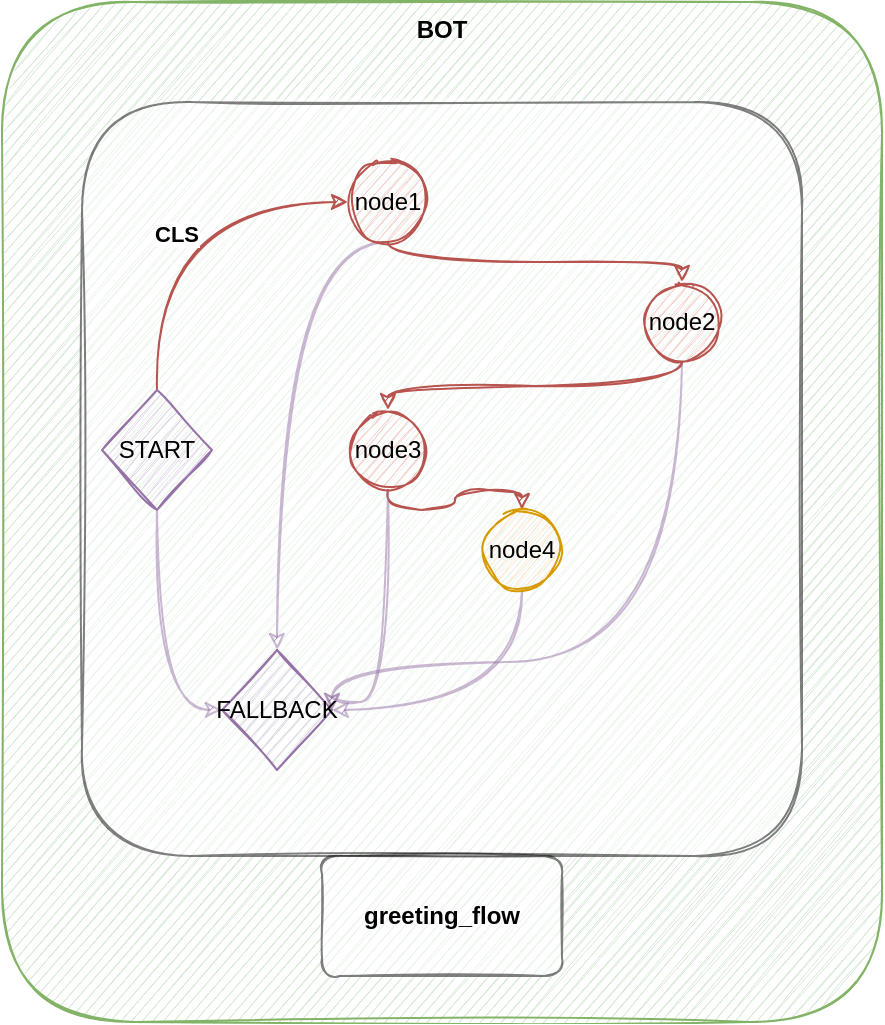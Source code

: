 <mxfile scale="20" border="0"><diagram id="rbImLL0oNeTYmnzgyJK0" name="Page-1"><mxGraphModel dx="1389" dy="1654" grid="1" gridSize="10" guides="1" tooltips="1" connect="1" arrows="1" fold="1" page="1" pageScale="1" pageWidth="413" pageHeight="583" math="0" shadow="0"><root><mxCell id="0"/><mxCell id="1" parent="0"/><mxCell id="35" value="&lt;b&gt;BOT&lt;/b&gt;" style="rounded=1;whiteSpace=wrap;html=1;sketch=1;fontStyle=0;fillColor=#d5e8d4;strokeColor=#82b366;verticalAlign=top;" parent="1" vertex="1"><mxGeometry x="200" y="-1090" width="440" height="510" as="geometry"/></mxCell><mxCell id="90" value="" style="rounded=1;whiteSpace=wrap;html=1;sketch=1;opacity=50;" parent="1" vertex="1"><mxGeometry x="240" y="-1040" width="360" height="377" as="geometry"/></mxCell><mxCell id="43" style="edgeStyle=orthogonalEdgeStyle;curved=1;sketch=1;html=1;exitX=0.5;exitY=1;exitDx=0;exitDy=0;entryX=0.5;entryY=0;entryDx=0;entryDy=0;fillColor=#f8cecc;strokeColor=#b85450;" parent="1" source="40" target="42" edge="1"><mxGeometry relative="1" as="geometry"/></mxCell><mxCell id="76" style="edgeStyle=orthogonalEdgeStyle;html=1;exitX=0.5;exitY=1;exitDx=0;exitDy=0;strokeColor=#9673a6;entryX=0.5;entryY=0;entryDx=0;entryDy=0;curved=1;sketch=1;fillColor=#e1d5e7;opacity=50;" parent="1" source="40" target="74" edge="1"><mxGeometry relative="1" as="geometry"><mxPoint x="850" y="-889.259" as="targetPoint"/><Array as="points"><mxPoint x="338" y="-970"/></Array></mxGeometry></mxCell><mxCell id="40" value="node1" style="ellipse;whiteSpace=wrap;html=1;aspect=fixed;fillColor=#f8cecc;strokeColor=#b85450;sketch=1;" parent="1" vertex="1"><mxGeometry x="373" y="-1010" width="40" height="40" as="geometry"/></mxCell><mxCell id="45" style="edgeStyle=orthogonalEdgeStyle;curved=1;sketch=1;html=1;exitX=0.5;exitY=1;exitDx=0;exitDy=0;entryX=0.5;entryY=0;entryDx=0;entryDy=0;fillColor=#f8cecc;strokeColor=#b85450;" parent="1" source="42" target="44" edge="1"><mxGeometry relative="1" as="geometry"/></mxCell><mxCell id="77" style="edgeStyle=orthogonalEdgeStyle;html=1;exitX=0.5;exitY=1;exitDx=0;exitDy=0;strokeColor=#9673a6;entryX=1;entryY=0.5;entryDx=0;entryDy=0;curved=1;sketch=1;fillColor=#e1d5e7;opacity=50;" parent="1" source="42" target="74" edge="1"><mxGeometry relative="1" as="geometry"><mxPoint x="850" y="-890" as="targetPoint"/><Array as="points"><mxPoint x="540" y="-760"/><mxPoint x="365" y="-760"/></Array></mxGeometry></mxCell><mxCell id="42" value="node2" style="ellipse;whiteSpace=wrap;html=1;aspect=fixed;fillColor=#f8cecc;strokeColor=#b85450;sketch=1;" parent="1" vertex="1"><mxGeometry x="520" y="-950" width="40" height="40" as="geometry"/></mxCell><mxCell id="54" style="edgeStyle=orthogonalEdgeStyle;curved=1;sketch=1;html=1;exitX=0.5;exitY=1;exitDx=0;exitDy=0;entryX=0.5;entryY=0;entryDx=0;entryDy=0;fillColor=#f8cecc;strokeColor=#b85450;" parent="1" source="44" target="48" edge="1"><mxGeometry relative="1" as="geometry"/></mxCell><mxCell id="78" style="edgeStyle=orthogonalEdgeStyle;html=1;exitX=0.5;exitY=1;exitDx=0;exitDy=0;strokeColor=#9673a6;entryX=1;entryY=0.5;entryDx=0;entryDy=0;curved=1;sketch=1;fillColor=#e1d5e7;opacity=50;" parent="1" source="44" target="74" edge="1"><mxGeometry relative="1" as="geometry"><mxPoint x="850" y="-890" as="targetPoint"/><Array as="points"><mxPoint x="393" y="-740"/><mxPoint x="365" y="-740"/></Array></mxGeometry></mxCell><mxCell id="44" value="node3" style="ellipse;whiteSpace=wrap;html=1;aspect=fixed;fillColor=#f8cecc;strokeColor=#b85450;sketch=1;" parent="1" vertex="1"><mxGeometry x="373" y="-886" width="40" height="40" as="geometry"/></mxCell><mxCell id="79" style="edgeStyle=orthogonalEdgeStyle;html=1;exitX=0.5;exitY=1;exitDx=0;exitDy=0;entryX=1;entryY=0.5;entryDx=0;entryDy=0;strokeColor=#9673a6;curved=1;sketch=1;fillColor=#e1d5e7;opacity=50;" parent="1" source="48" target="74" edge="1"><mxGeometry relative="1" as="geometry"/></mxCell><mxCell id="48" value="node4" style="ellipse;whiteSpace=wrap;html=1;aspect=fixed;fillColor=#ffe6cc;strokeColor=#d79b00;sketch=1;" parent="1" vertex="1"><mxGeometry x="440" y="-836" width="40" height="40" as="geometry"/></mxCell><mxCell id="57" style="edgeStyle=orthogonalEdgeStyle;curved=1;sketch=1;html=1;exitX=0.5;exitY=1;exitDx=0;exitDy=0;entryX=0.5;entryY=0;entryDx=0;entryDy=0;" parent="1" edge="1"><mxGeometry relative="1" as="geometry"><mxPoint x="980" y="-499" as="sourcePoint"/></mxGeometry></mxCell><mxCell id="59" style="edgeStyle=orthogonalEdgeStyle;curved=1;sketch=1;html=1;exitX=0.5;exitY=1;exitDx=0;exitDy=0;entryX=0.5;entryY=0;entryDx=0;entryDy=0;" parent="1" edge="1"><mxGeometry relative="1" as="geometry"><mxPoint x="980" y="-440" as="sourcePoint"/></mxGeometry></mxCell><mxCell id="75" style="edgeStyle=orthogonalEdgeStyle;html=1;exitX=0.5;exitY=1;exitDx=0;exitDy=0;strokeColor=#9673a6;entryX=0;entryY=0.5;entryDx=0;entryDy=0;curved=1;sketch=1;fillColor=#e1d5e7;opacity=50;" parent="1" source="73" target="74" edge="1"><mxGeometry relative="1" as="geometry"><mxPoint x="360" y="-866" as="targetPoint"/><Array as="points"><mxPoint x="278" y="-736"/></Array></mxGeometry></mxCell><mxCell id="87" style="edgeStyle=orthogonalEdgeStyle;curved=1;sketch=1;html=1;exitX=0.5;exitY=0;exitDx=0;exitDy=0;entryX=0;entryY=0.5;entryDx=0;entryDy=0;strokeColor=#b85450;fillColor=#f8cecc;startArrow=none;" parent="1" source="73" target="40" edge="1"><mxGeometry relative="1" as="geometry"/></mxCell><mxCell id="92" value="&lt;b&gt;CLS&lt;/b&gt;" style="edgeLabel;html=1;align=center;verticalAlign=middle;resizable=0;points=[];" parent="87" vertex="1" connectable="0"><mxGeometry x="0.094" y="-16" relative="1" as="geometry"><mxPoint as="offset"/></mxGeometry></mxCell><mxCell id="74" value="FALLBACK" style="rhombus;whiteSpace=wrap;html=1;fillColor=#e1d5e7;strokeColor=#9673a6;shadow=0;sketch=1;" parent="1" vertex="1"><mxGeometry x="310" y="-766" width="55" height="60" as="geometry"/></mxCell><mxCell id="73" value="START" style="rhombus;whiteSpace=wrap;html=1;fillColor=#e1d5e7;strokeColor=#9673a6;shadow=0;sketch=1;" parent="1" vertex="1"><mxGeometry x="250" y="-896" width="55" height="60" as="geometry"/></mxCell><mxCell id="91" value="&lt;b&gt;greeting_flow&lt;/b&gt;" style="rounded=1;whiteSpace=wrap;html=1;sketch=1;opacity=50;" parent="1" vertex="1"><mxGeometry x="360" y="-663" width="120" height="60" as="geometry"/></mxCell></root></mxGraphModel></diagram></mxfile>